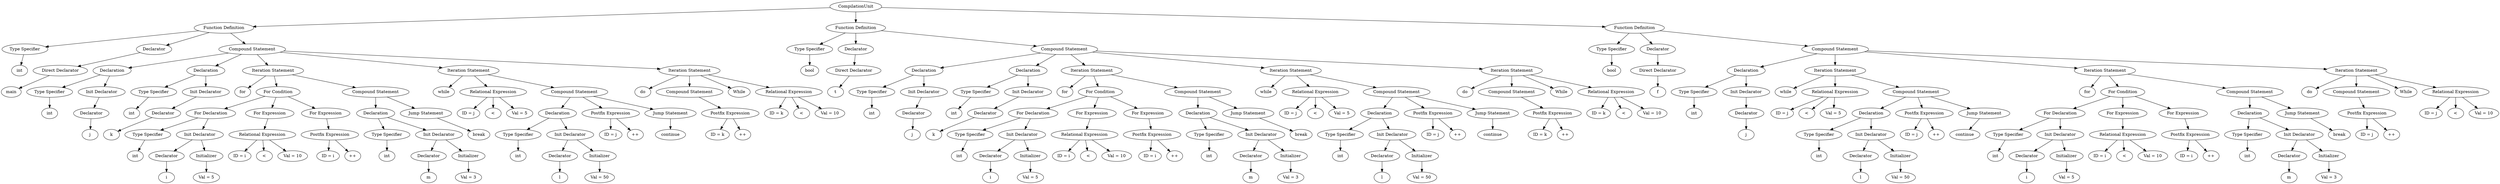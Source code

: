 digraph G {
		Q0[label="CompilationUnit"];
		Q0 -> Q1
		Q1[label="Function Definition"];
		Q1 -> Q2
		Q2[label="Type Specifier"];
		Q2 -> Q3
		Q3[label="int"];
		Q1 -> Q4
		Q4[label="Declarator"];
		Q4 -> Q5
		Q5[label="Direct Declarator"];
		Q5 -> Q6
		Q6[label="main"];
		Q1 -> Q7
		Q7[label="Compound Statement"];
		Q7 -> Q8
		Q8[label="Declaration"];
		Q8 -> Q9
		Q9[label="Type Specifier"];
		Q9 -> Q10
		Q10[label="int"];
		Q8 -> Q11
		Q11[label="Init Declarator"];
		Q11 -> Q12
		Q12[label="Declarator"];
		Q12 -> Q13
		Q13[label="j"];
		Q7 -> Q14
		Q14[label="Declaration"];
		Q14 -> Q15
		Q15[label="Type Specifier"];
		Q15 -> Q16
		Q16[label="int"];
		Q14 -> Q17
		Q17[label="Init Declarator"];
		Q17 -> Q18
		Q18[label="Declarator"];
		Q18 -> Q19
		Q19[label="k"];
		Q7 -> Q20
		Q20[label="Iteration Statement"];
		Q20 -> Q21
		Q21[label="for"];
		Q20 -> Q22
		Q22[label="For Condition"];
		Q22 -> Q23
		Q23[label="For Declaration"];
		Q23 -> Q24
		Q24[label="Type Specifier"];
		Q24 -> Q25
		Q25[label="int"];
		Q23 -> Q26
		Q26[label="Init Declarator"];
		Q26 -> Q27
		Q27[label="Declarator"];
		Q27 -> Q28
		Q28[label="i"];
		Q26 -> Q29
		Q29[label="Initializer"];
		Q29 -> Q30
		Q30[label="Val = 5"];
		Q22 -> Q31
		Q31[label="For Expression"];
		Q31 -> Q32
		Q32[label="Relational Expression"];
		Q32 -> Q33
		Q33[label="ID = i"];
		Q32 -> Q34
		Q34[label="<"];
		Q32 -> Q35
		Q35[label="Val = 10"];
		Q22 -> Q36
		Q36[label="For Expression"];
		Q36 -> Q37
		Q37[label="Postfix Expression"];
		Q37 -> Q38
		Q38[label="ID = i"];
		Q37 -> Q39
		Q39[label="++"];
		Q20 -> Q40
		Q40[label="Compound Statement"];
		Q40 -> Q41
		Q41[label="Declaration"];
		Q41 -> Q42
		Q42[label="Type Specifier"];
		Q42 -> Q43
		Q43[label="int"];
		Q41 -> Q44
		Q44[label="Init Declarator"];
		Q44 -> Q45
		Q45[label="Declarator"];
		Q45 -> Q46
		Q46[label="m"];
		Q44 -> Q47
		Q47[label="Initializer"];
		Q47 -> Q48
		Q48[label="Val = 3"];
		Q40 -> Q49
		Q49[label="Jump Statement"];
		Q49 -> Q50
		Q50[label="break"];
		Q7 -> Q51
		Q51[label="Iteration Statement"];
		Q51 -> Q52
		Q52[label="while"];
		Q51 -> Q53
		Q53[label="Relational Expression"];
		Q53 -> Q54
		Q54[label="ID = j"];
		Q53 -> Q55
		Q55[label="<"];
		Q53 -> Q56
		Q56[label="Val = 5"];
		Q51 -> Q57
		Q57[label="Compound Statement"];
		Q57 -> Q58
		Q58[label="Declaration"];
		Q58 -> Q59
		Q59[label="Type Specifier"];
		Q59 -> Q60
		Q60[label="int"];
		Q58 -> Q61
		Q61[label="Init Declarator"];
		Q61 -> Q62
		Q62[label="Declarator"];
		Q62 -> Q63
		Q63[label="l"];
		Q61 -> Q64
		Q64[label="Initializer"];
		Q64 -> Q65
		Q65[label="Val = 50"];
		Q57 -> Q66
		Q66[label="Postfix Expression"];
		Q66 -> Q67
		Q67[label="ID = j"];
		Q66 -> Q68
		Q68[label="++"];
		Q57 -> Q69
		Q69[label="Jump Statement"];
		Q69 -> Q70
		Q70[label="continue"];
		Q7 -> Q71
		Q71[label="Iteration Statement"];
		Q71 -> Q72
		Q72[label="do"];
		Q71 -> Q73
		Q73[label="Compound Statement"];
		Q73 -> Q74
		Q74[label="Postfix Expression"];
		Q74 -> Q75
		Q75[label="ID = k"];
		Q74 -> Q76
		Q76[label="++"];
		Q71 -> Q77
		Q77[label="While"];
		Q71 -> Q78
		Q78[label="Relational Expression"];
		Q78 -> Q79
		Q79[label="ID = k"];
		Q78 -> Q80
		Q80[label="<"];
		Q78 -> Q81
		Q81[label="Val = 10"];
		Q0 -> Q82
		Q82[label="Function Definition"];
		Q82 -> Q83
		Q83[label="Type Specifier"];
		Q83 -> Q84
		Q84[label="bool"];
		Q82 -> Q85
		Q85[label="Declarator"];
		Q85 -> Q86
		Q86[label="Direct Declarator"];
		Q86 -> Q87
		Q87[label="t"];
		Q82 -> Q88
		Q88[label="Compound Statement"];
		Q88 -> Q89
		Q89[label="Declaration"];
		Q89 -> Q90
		Q90[label="Type Specifier"];
		Q90 -> Q91
		Q91[label="int"];
		Q89 -> Q92
		Q92[label="Init Declarator"];
		Q92 -> Q93
		Q93[label="Declarator"];
		Q93 -> Q94
		Q94[label="j"];
		Q88 -> Q95
		Q95[label="Declaration"];
		Q95 -> Q96
		Q96[label="Type Specifier"];
		Q96 -> Q97
		Q97[label="int"];
		Q95 -> Q98
		Q98[label="Init Declarator"];
		Q98 -> Q99
		Q99[label="Declarator"];
		Q99 -> Q100
		Q100[label="k"];
		Q88 -> Q101
		Q101[label="Iteration Statement"];
		Q101 -> Q102
		Q102[label="for"];
		Q101 -> Q103
		Q103[label="For Condition"];
		Q103 -> Q104
		Q104[label="For Declaration"];
		Q104 -> Q105
		Q105[label="Type Specifier"];
		Q105 -> Q106
		Q106[label="int"];
		Q104 -> Q107
		Q107[label="Init Declarator"];
		Q107 -> Q108
		Q108[label="Declarator"];
		Q108 -> Q109
		Q109[label="i"];
		Q107 -> Q110
		Q110[label="Initializer"];
		Q110 -> Q111
		Q111[label="Val = 5"];
		Q103 -> Q112
		Q112[label="For Expression"];
		Q112 -> Q113
		Q113[label="Relational Expression"];
		Q113 -> Q114
		Q114[label="ID = i"];
		Q113 -> Q115
		Q115[label="<"];
		Q113 -> Q116
		Q116[label="Val = 10"];
		Q103 -> Q117
		Q117[label="For Expression"];
		Q117 -> Q118
		Q118[label="Postfix Expression"];
		Q118 -> Q119
		Q119[label="ID = i"];
		Q118 -> Q120
		Q120[label="++"];
		Q101 -> Q121
		Q121[label="Compound Statement"];
		Q121 -> Q122
		Q122[label="Declaration"];
		Q122 -> Q123
		Q123[label="Type Specifier"];
		Q123 -> Q124
		Q124[label="int"];
		Q122 -> Q125
		Q125[label="Init Declarator"];
		Q125 -> Q126
		Q126[label="Declarator"];
		Q126 -> Q127
		Q127[label="m"];
		Q125 -> Q128
		Q128[label="Initializer"];
		Q128 -> Q129
		Q129[label="Val = 3"];
		Q121 -> Q130
		Q130[label="Jump Statement"];
		Q130 -> Q131
		Q131[label="break"];
		Q88 -> Q132
		Q132[label="Iteration Statement"];
		Q132 -> Q133
		Q133[label="while"];
		Q132 -> Q134
		Q134[label="Relational Expression"];
		Q134 -> Q135
		Q135[label="ID = j"];
		Q134 -> Q136
		Q136[label="<"];
		Q134 -> Q137
		Q137[label="Val = 5"];
		Q132 -> Q138
		Q138[label="Compound Statement"];
		Q138 -> Q139
		Q139[label="Declaration"];
		Q139 -> Q140
		Q140[label="Type Specifier"];
		Q140 -> Q141
		Q141[label="int"];
		Q139 -> Q142
		Q142[label="Init Declarator"];
		Q142 -> Q143
		Q143[label="Declarator"];
		Q143 -> Q144
		Q144[label="l"];
		Q142 -> Q145
		Q145[label="Initializer"];
		Q145 -> Q146
		Q146[label="Val = 50"];
		Q138 -> Q147
		Q147[label="Postfix Expression"];
		Q147 -> Q148
		Q148[label="ID = j"];
		Q147 -> Q149
		Q149[label="++"];
		Q138 -> Q150
		Q150[label="Jump Statement"];
		Q150 -> Q151
		Q151[label="continue"];
		Q88 -> Q152
		Q152[label="Iteration Statement"];
		Q152 -> Q153
		Q153[label="do"];
		Q152 -> Q154
		Q154[label="Compound Statement"];
		Q154 -> Q155
		Q155[label="Postfix Expression"];
		Q155 -> Q156
		Q156[label="ID = k"];
		Q155 -> Q157
		Q157[label="++"];
		Q152 -> Q158
		Q158[label="While"];
		Q152 -> Q159
		Q159[label="Relational Expression"];
		Q159 -> Q160
		Q160[label="ID = k"];
		Q159 -> Q161
		Q161[label="<"];
		Q159 -> Q162
		Q162[label="Val = 10"];
		Q0 -> Q163
		Q163[label="Function Definition"];
		Q163 -> Q164
		Q164[label="Type Specifier"];
		Q164 -> Q165
		Q165[label="bool"];
		Q163 -> Q166
		Q166[label="Declarator"];
		Q166 -> Q167
		Q167[label="Direct Declarator"];
		Q167 -> Q168
		Q168[label="f"];
		Q163 -> Q169
		Q169[label="Compound Statement"];
		Q169 -> Q170
		Q170[label="Declaration"];
		Q170 -> Q171
		Q171[label="Type Specifier"];
		Q171 -> Q172
		Q172[label="int"];
		Q170 -> Q173
		Q173[label="Init Declarator"];
		Q173 -> Q174
		Q174[label="Declarator"];
		Q174 -> Q175
		Q175[label="j"];
		Q169 -> Q176
		Q176[label="Iteration Statement"];
		Q176 -> Q177
		Q177[label="while"];
		Q176 -> Q178
		Q178[label="Relational Expression"];
		Q178 -> Q179
		Q179[label="ID = j"];
		Q178 -> Q180
		Q180[label="<"];
		Q178 -> Q181
		Q181[label="Val = 5"];
		Q176 -> Q182
		Q182[label="Compound Statement"];
		Q182 -> Q183
		Q183[label="Declaration"];
		Q183 -> Q184
		Q184[label="Type Specifier"];
		Q184 -> Q185
		Q185[label="int"];
		Q183 -> Q186
		Q186[label="Init Declarator"];
		Q186 -> Q187
		Q187[label="Declarator"];
		Q187 -> Q188
		Q188[label="l"];
		Q186 -> Q189
		Q189[label="Initializer"];
		Q189 -> Q190
		Q190[label="Val = 50"];
		Q182 -> Q191
		Q191[label="Postfix Expression"];
		Q191 -> Q192
		Q192[label="ID = j"];
		Q191 -> Q193
		Q193[label="++"];
		Q182 -> Q194
		Q194[label="Jump Statement"];
		Q194 -> Q195
		Q195[label="continue"];
		Q169 -> Q196
		Q196[label="Iteration Statement"];
		Q196 -> Q197
		Q197[label="for"];
		Q196 -> Q198
		Q198[label="For Condition"];
		Q198 -> Q199
		Q199[label="For Declaration"];
		Q199 -> Q200
		Q200[label="Type Specifier"];
		Q200 -> Q201
		Q201[label="int"];
		Q199 -> Q202
		Q202[label="Init Declarator"];
		Q202 -> Q203
		Q203[label="Declarator"];
		Q203 -> Q204
		Q204[label="i"];
		Q202 -> Q205
		Q205[label="Initializer"];
		Q205 -> Q206
		Q206[label="Val = 5"];
		Q198 -> Q207
		Q207[label="For Expression"];
		Q207 -> Q208
		Q208[label="Relational Expression"];
		Q208 -> Q209
		Q209[label="ID = i"];
		Q208 -> Q210
		Q210[label="<"];
		Q208 -> Q211
		Q211[label="Val = 10"];
		Q198 -> Q212
		Q212[label="For Expression"];
		Q212 -> Q213
		Q213[label="Postfix Expression"];
		Q213 -> Q214
		Q214[label="ID = i"];
		Q213 -> Q215
		Q215[label="++"];
		Q196 -> Q216
		Q216[label="Compound Statement"];
		Q216 -> Q217
		Q217[label="Declaration"];
		Q217 -> Q218
		Q218[label="Type Specifier"];
		Q218 -> Q219
		Q219[label="int"];
		Q217 -> Q220
		Q220[label="Init Declarator"];
		Q220 -> Q221
		Q221[label="Declarator"];
		Q221 -> Q222
		Q222[label="m"];
		Q220 -> Q223
		Q223[label="Initializer"];
		Q223 -> Q224
		Q224[label="Val = 3"];
		Q216 -> Q225
		Q225[label="Jump Statement"];
		Q225 -> Q226
		Q226[label="break"];
		Q169 -> Q227
		Q227[label="Iteration Statement"];
		Q227 -> Q228
		Q228[label="do"];
		Q227 -> Q229
		Q229[label="Compound Statement"];
		Q229 -> Q230
		Q230[label="Postfix Expression"];
		Q230 -> Q231
		Q231[label="ID = j"];
		Q230 -> Q232
		Q232[label="++"];
		Q227 -> Q233
		Q233[label="While"];
		Q227 -> Q234
		Q234[label="Relational Expression"];
		Q234 -> Q235
		Q235[label="ID = j"];
		Q234 -> Q236
		Q236[label="<"];
		Q234 -> Q237
		Q237[label="Val = 10"];
		
}